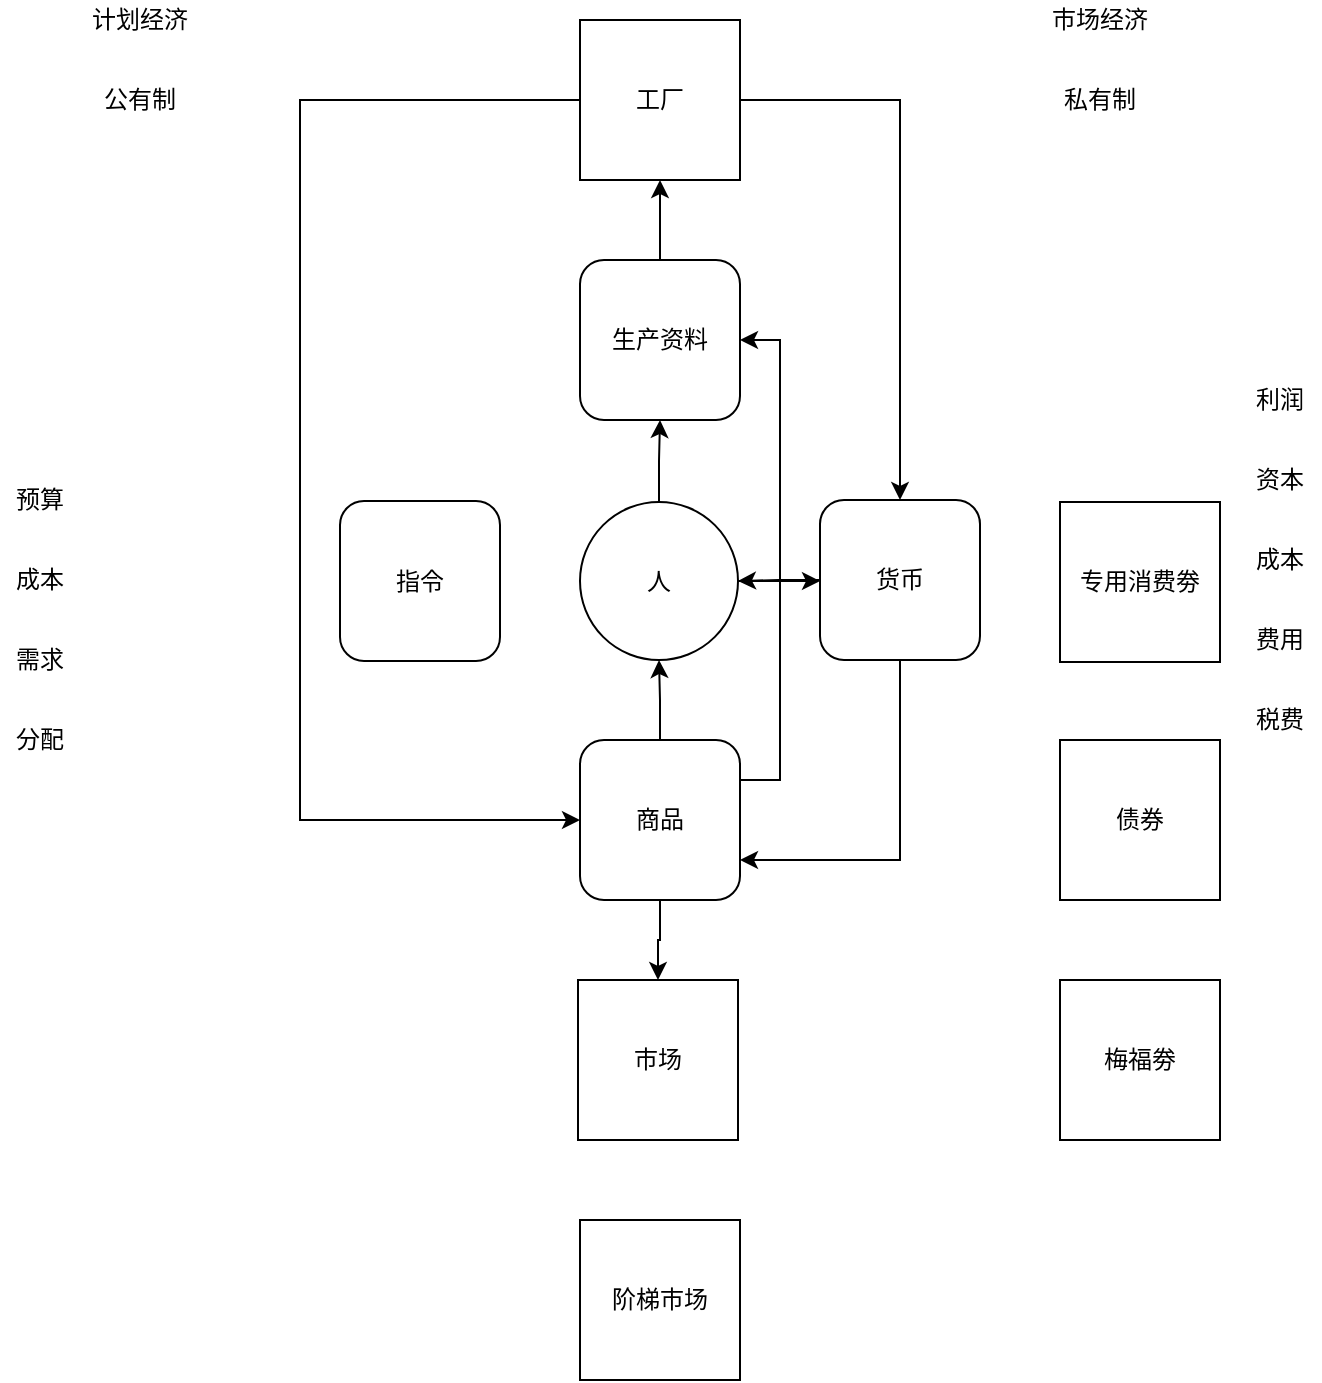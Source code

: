 <mxfile>
    <diagram id="6rsChpG6qLvd3oDx5zNl" name="Page-1">
        <mxGraphModel dx="820" dy="615" grid="1" gridSize="10" guides="1" tooltips="1" connect="1" arrows="1" fold="1" page="1" pageScale="1" pageWidth="827" pageHeight="1169" math="0" shadow="0">
            <root>
                <mxCell id="0"/>
                <mxCell id="1" parent="0"/>
                <mxCell id="27" style="edgeStyle=orthogonalEdgeStyle;rounded=0;orthogonalLoop=1;jettySize=auto;html=1;" parent="1" source="2" target="4" edge="1">
                    <mxGeometry relative="1" as="geometry"/>
                </mxCell>
                <mxCell id="46" style="edgeStyle=orthogonalEdgeStyle;rounded=0;orthogonalLoop=1;jettySize=auto;html=1;" parent="1" source="2" edge="1">
                    <mxGeometry relative="1" as="geometry">
                        <mxPoint x="500" y="580.5" as="targetPoint"/>
                    </mxGeometry>
                </mxCell>
                <mxCell id="2" value="人" style="ellipse;whiteSpace=wrap;html=1;aspect=fixed;" parent="1" vertex="1">
                    <mxGeometry x="380" y="541" width="79" height="79" as="geometry"/>
                </mxCell>
                <mxCell id="30" style="edgeStyle=orthogonalEdgeStyle;rounded=0;orthogonalLoop=1;jettySize=auto;html=1;entryX=0;entryY=0.5;entryDx=0;entryDy=0;" parent="1" source="3" target="11" edge="1">
                    <mxGeometry relative="1" as="geometry">
                        <Array as="points">
                            <mxPoint x="240" y="340"/>
                            <mxPoint x="240" y="700"/>
                        </Array>
                    </mxGeometry>
                </mxCell>
                <mxCell id="45" style="edgeStyle=orthogonalEdgeStyle;rounded=0;orthogonalLoop=1;jettySize=auto;html=1;entryX=0.5;entryY=0;entryDx=0;entryDy=0;" parent="1" source="3" target="24" edge="1">
                    <mxGeometry relative="1" as="geometry"/>
                </mxCell>
                <mxCell id="3" value="工厂" style="whiteSpace=wrap;html=1;aspect=fixed;" parent="1" vertex="1">
                    <mxGeometry x="380" y="300" width="80" height="80" as="geometry"/>
                </mxCell>
                <mxCell id="29" style="edgeStyle=orthogonalEdgeStyle;rounded=0;orthogonalLoop=1;jettySize=auto;html=1;entryX=0.5;entryY=1;entryDx=0;entryDy=0;" parent="1" source="4" target="3" edge="1">
                    <mxGeometry relative="1" as="geometry"/>
                </mxCell>
                <mxCell id="4" value="生产资料" style="rounded=1;whiteSpace=wrap;html=1;" parent="1" vertex="1">
                    <mxGeometry x="380" y="420" width="80" height="80" as="geometry"/>
                </mxCell>
                <mxCell id="5" value="成本" style="text;html=1;strokeColor=none;fillColor=none;align=center;verticalAlign=middle;whiteSpace=wrap;rounded=0;" parent="1" vertex="1">
                    <mxGeometry x="710" y="560" width="40" height="20" as="geometry"/>
                </mxCell>
                <mxCell id="7" value="利润" style="text;html=1;strokeColor=none;fillColor=none;align=center;verticalAlign=middle;whiteSpace=wrap;rounded=0;" parent="1" vertex="1">
                    <mxGeometry x="710" y="480" width="40" height="20" as="geometry"/>
                </mxCell>
                <mxCell id="8" value="资本" style="text;html=1;strokeColor=none;fillColor=none;align=center;verticalAlign=middle;whiteSpace=wrap;rounded=0;" parent="1" vertex="1">
                    <mxGeometry x="710" y="520" width="40" height="20" as="geometry"/>
                </mxCell>
                <mxCell id="32" style="edgeStyle=orthogonalEdgeStyle;rounded=0;orthogonalLoop=1;jettySize=auto;html=1;entryX=0.5;entryY=0;entryDx=0;entryDy=0;" parent="1" source="11" target="26" edge="1">
                    <mxGeometry relative="1" as="geometry"/>
                </mxCell>
                <mxCell id="35" style="edgeStyle=orthogonalEdgeStyle;rounded=0;orthogonalLoop=1;jettySize=auto;html=1;entryX=0.5;entryY=1;entryDx=0;entryDy=0;" parent="1" source="11" target="2" edge="1">
                    <mxGeometry relative="1" as="geometry"/>
                </mxCell>
                <mxCell id="36" style="edgeStyle=orthogonalEdgeStyle;rounded=0;orthogonalLoop=1;jettySize=auto;html=1;entryX=1;entryY=0.5;entryDx=0;entryDy=0;exitX=1;exitY=0.25;exitDx=0;exitDy=0;" parent="1" source="11" target="4" edge="1">
                    <mxGeometry relative="1" as="geometry">
                        <mxPoint x="480" y="460" as="targetPoint"/>
                        <Array as="points">
                            <mxPoint x="480" y="680"/>
                            <mxPoint x="480" y="460"/>
                        </Array>
                    </mxGeometry>
                </mxCell>
                <mxCell id="11" value="商品" style="rounded=1;whiteSpace=wrap;html=1;" parent="1" vertex="1">
                    <mxGeometry x="380" y="660" width="80" height="80" as="geometry"/>
                </mxCell>
                <mxCell id="12" value="市场经济" style="text;html=1;strokeColor=none;fillColor=none;align=center;verticalAlign=middle;whiteSpace=wrap;rounded=0;" parent="1" vertex="1">
                    <mxGeometry x="600" y="290" width="80" height="20" as="geometry"/>
                </mxCell>
                <mxCell id="14" value="计划经济" style="text;html=1;strokeColor=none;fillColor=none;align=center;verticalAlign=middle;whiteSpace=wrap;rounded=0;" parent="1" vertex="1">
                    <mxGeometry x="120" y="290" width="80" height="20" as="geometry"/>
                </mxCell>
                <mxCell id="15" value="税费" style="text;html=1;strokeColor=none;fillColor=none;align=center;verticalAlign=middle;whiteSpace=wrap;rounded=0;" parent="1" vertex="1">
                    <mxGeometry x="710" y="640" width="40" height="20" as="geometry"/>
                </mxCell>
                <mxCell id="19" value="预算" style="text;html=1;strokeColor=none;fillColor=none;align=center;verticalAlign=middle;whiteSpace=wrap;rounded=0;" parent="1" vertex="1">
                    <mxGeometry x="90" y="530" width="40" height="20" as="geometry"/>
                </mxCell>
                <mxCell id="20" value="成本" style="text;html=1;strokeColor=none;fillColor=none;align=center;verticalAlign=middle;whiteSpace=wrap;rounded=0;" parent="1" vertex="1">
                    <mxGeometry x="90" y="570" width="40" height="20" as="geometry"/>
                </mxCell>
                <mxCell id="21" value="费用" style="text;html=1;strokeColor=none;fillColor=none;align=center;verticalAlign=middle;whiteSpace=wrap;rounded=0;" parent="1" vertex="1">
                    <mxGeometry x="710" y="600" width="40" height="20" as="geometry"/>
                </mxCell>
                <mxCell id="34" style="edgeStyle=orthogonalEdgeStyle;rounded=0;orthogonalLoop=1;jettySize=auto;html=1;entryX=1;entryY=0.5;entryDx=0;entryDy=0;" parent="1" source="24" target="2" edge="1">
                    <mxGeometry relative="1" as="geometry"/>
                </mxCell>
                <mxCell id="48" style="edgeStyle=orthogonalEdgeStyle;rounded=0;orthogonalLoop=1;jettySize=auto;html=1;entryX=1;entryY=0.75;entryDx=0;entryDy=0;" parent="1" source="24" target="11" edge="1">
                    <mxGeometry relative="1" as="geometry">
                        <Array as="points">
                            <mxPoint x="540" y="720"/>
                        </Array>
                    </mxGeometry>
                </mxCell>
                <mxCell id="24" value="货币" style="rounded=1;whiteSpace=wrap;html=1;" parent="1" vertex="1">
                    <mxGeometry x="500" y="540" width="80" height="80" as="geometry"/>
                </mxCell>
                <mxCell id="25" value="指令" style="rounded=1;whiteSpace=wrap;html=1;" parent="1" vertex="1">
                    <mxGeometry x="260" y="540.5" width="80" height="80" as="geometry"/>
                </mxCell>
                <mxCell id="26" value="市场" style="whiteSpace=wrap;html=1;aspect=fixed;" parent="1" vertex="1">
                    <mxGeometry x="379" y="780" width="80" height="80" as="geometry"/>
                </mxCell>
                <mxCell id="37" value="需求" style="text;html=1;strokeColor=none;fillColor=none;align=center;verticalAlign=middle;whiteSpace=wrap;rounded=0;" parent="1" vertex="1">
                    <mxGeometry x="90" y="610" width="40" height="20" as="geometry"/>
                </mxCell>
                <mxCell id="39" value="专用消费劵" style="whiteSpace=wrap;html=1;aspect=fixed;" parent="1" vertex="1">
                    <mxGeometry x="620" y="541" width="80" height="80" as="geometry"/>
                </mxCell>
                <mxCell id="41" value="阶梯市场" style="whiteSpace=wrap;html=1;aspect=fixed;" parent="1" vertex="1">
                    <mxGeometry x="380" y="900" width="80" height="80" as="geometry"/>
                </mxCell>
                <mxCell id="42" value="分配" style="text;html=1;strokeColor=none;fillColor=none;align=center;verticalAlign=middle;whiteSpace=wrap;rounded=0;" parent="1" vertex="1">
                    <mxGeometry x="90" y="650" width="40" height="20" as="geometry"/>
                </mxCell>
                <mxCell id="44" value="债券" style="whiteSpace=wrap;html=1;aspect=fixed;" parent="1" vertex="1">
                    <mxGeometry x="620" y="660" width="80" height="80" as="geometry"/>
                </mxCell>
                <mxCell id="49" value="梅福劵" style="whiteSpace=wrap;html=1;aspect=fixed;" vertex="1" parent="1">
                    <mxGeometry x="620" y="780" width="80" height="80" as="geometry"/>
                </mxCell>
                <mxCell id="50" value="公有制" style="text;html=1;strokeColor=none;fillColor=none;align=center;verticalAlign=middle;whiteSpace=wrap;rounded=0;" vertex="1" parent="1">
                    <mxGeometry x="120" y="330" width="80" height="20" as="geometry"/>
                </mxCell>
                <mxCell id="51" value="私有制" style="text;html=1;strokeColor=none;fillColor=none;align=center;verticalAlign=middle;whiteSpace=wrap;rounded=0;" vertex="1" parent="1">
                    <mxGeometry x="600" y="330" width="80" height="20" as="geometry"/>
                </mxCell>
            </root>
        </mxGraphModel>
    </diagram>
</mxfile>